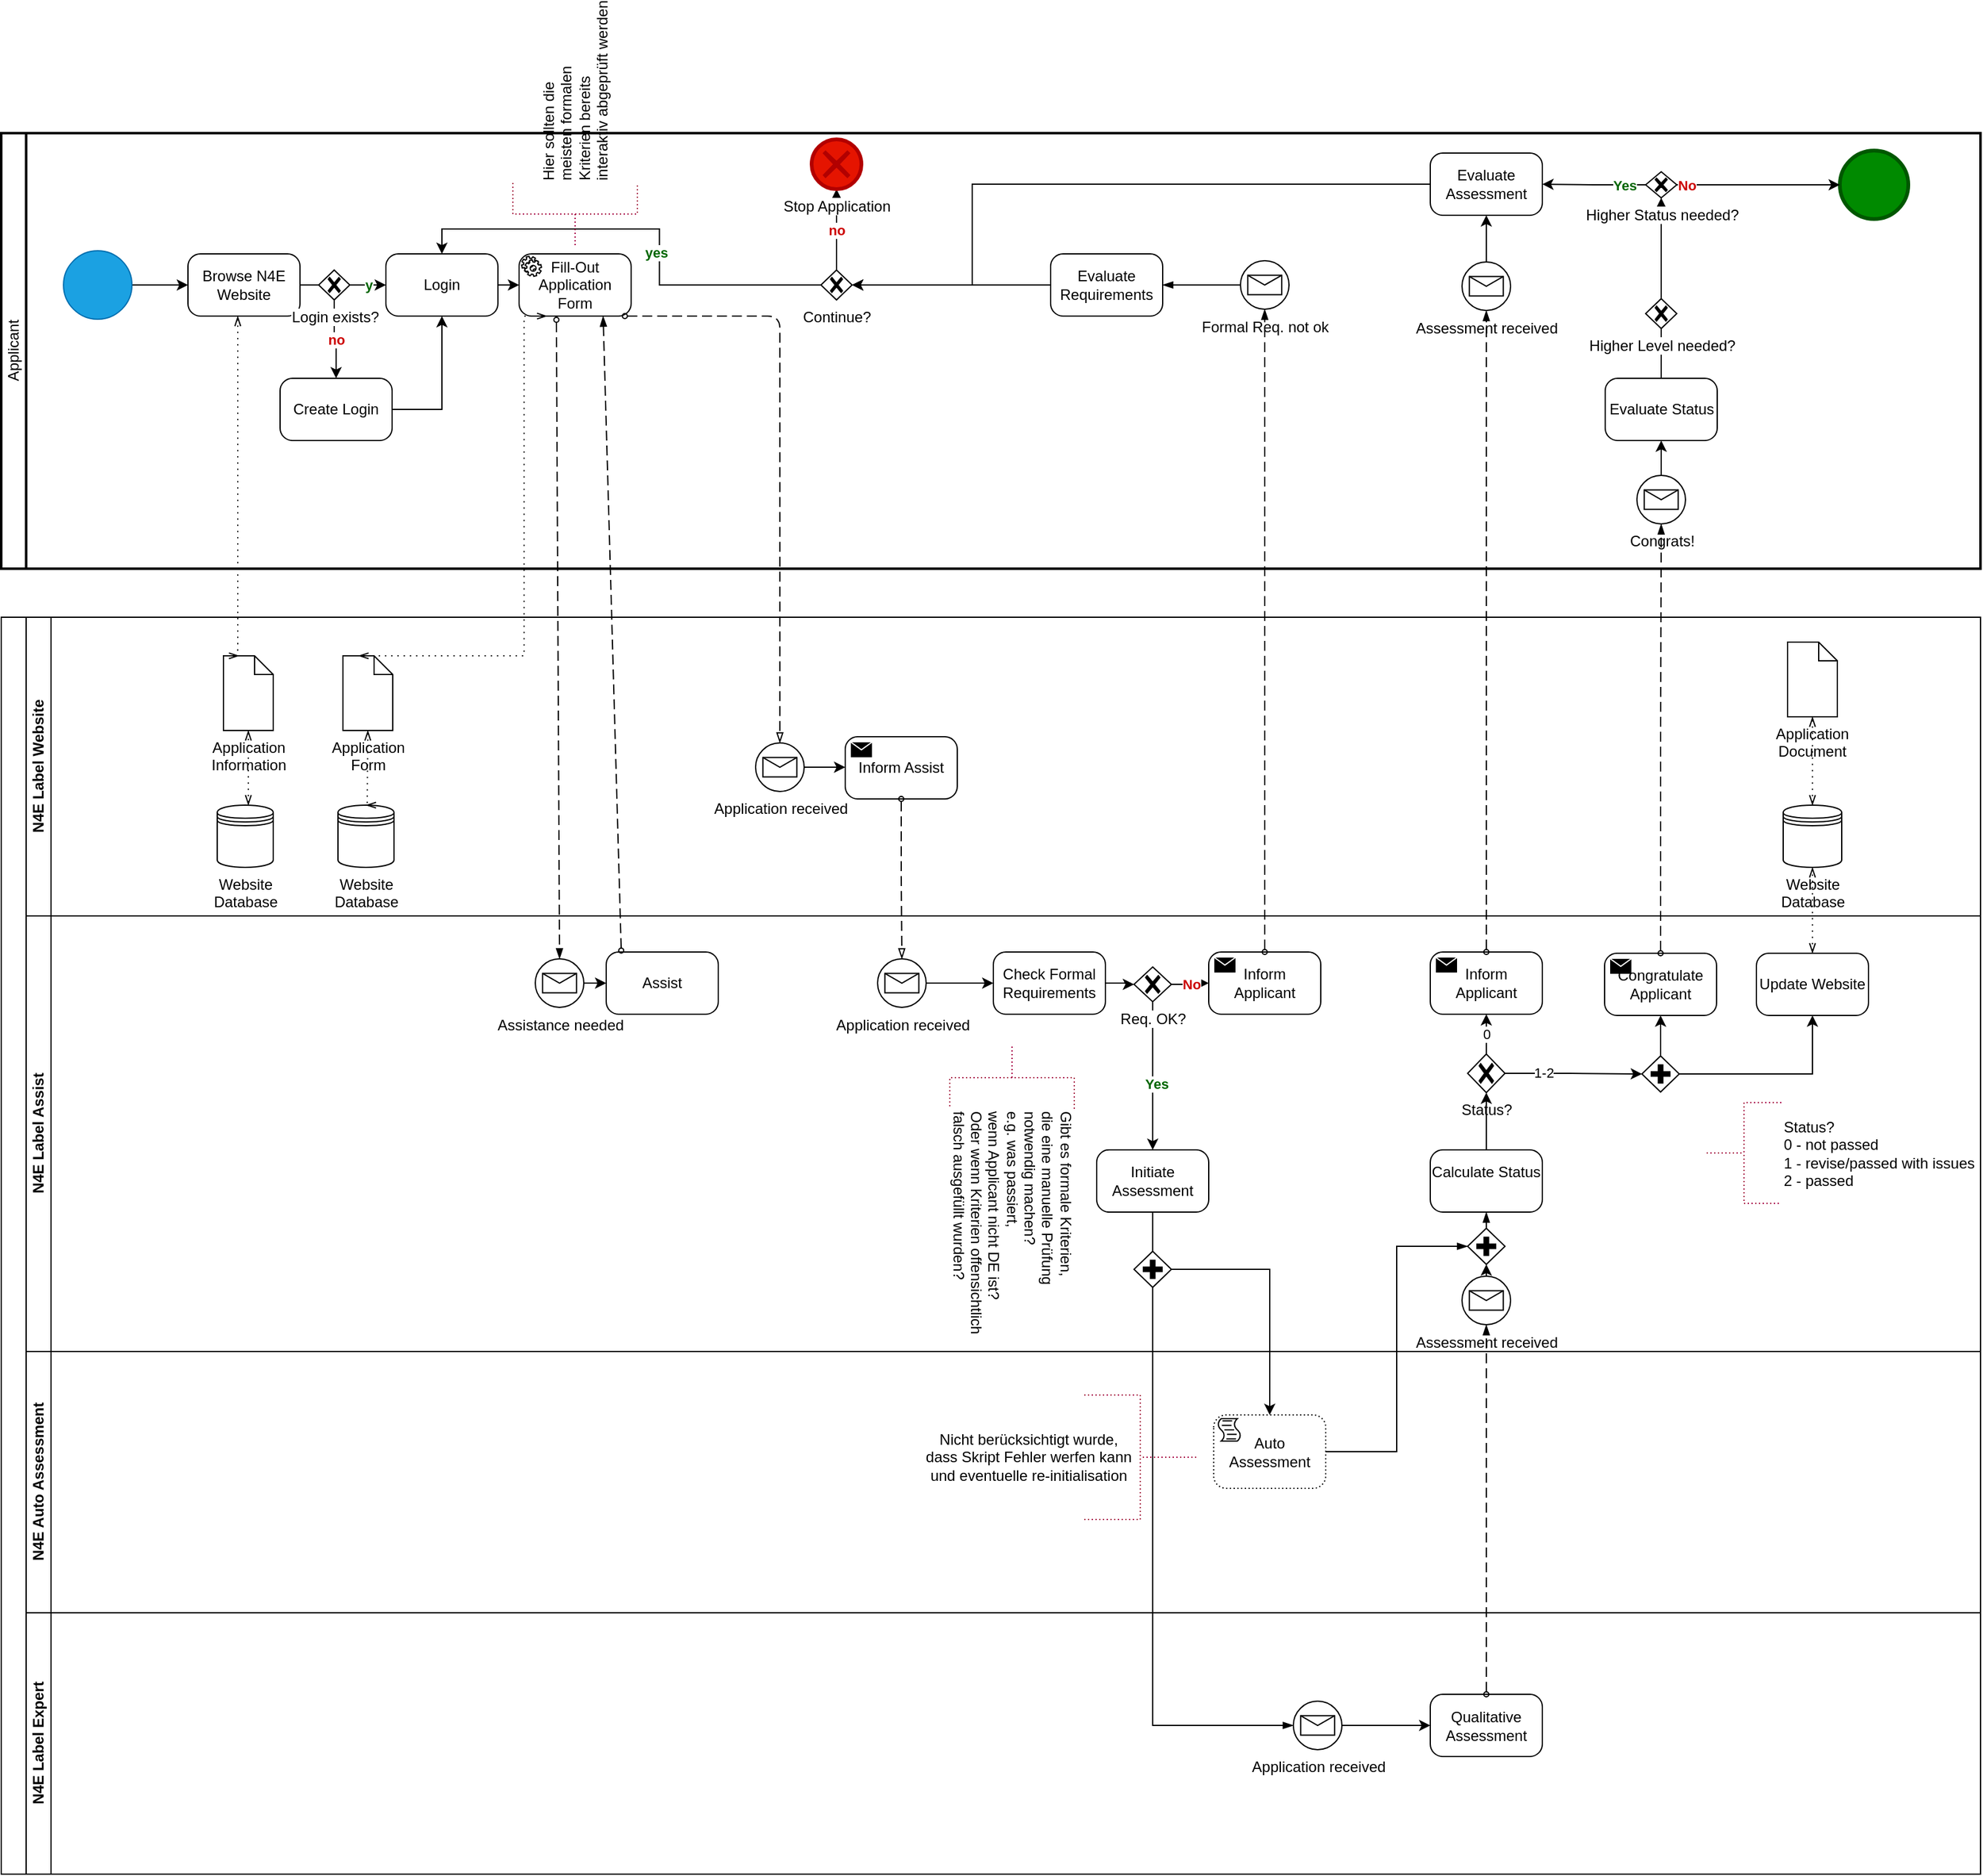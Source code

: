 <mxfile version="20.5.1" type="github">
  <diagram id="vR4M4Qg-3FGXWyI_U7lr" name="Seite-1">
    <mxGraphModel dx="1422" dy="1873" grid="1" gridSize="10" guides="1" tooltips="1" connect="1" arrows="1" fold="1" page="1" pageScale="1" pageWidth="1654" pageHeight="1169" math="0" shadow="0">
      <root>
        <mxCell id="0" />
        <mxCell id="1" parent="0" />
        <mxCell id="XjGaM9rbLymnAQcrOGoT-1" value="&lt;div&gt;Applicant&lt;/div&gt;" style="swimlane;html=1;startSize=20;fontStyle=0;collapsible=0;horizontal=0;swimlaneLine=1;swimlaneFillColor=#ffffff;strokeWidth=2;" parent="1" vertex="1">
          <mxGeometry x="40" y="-70" width="1590" height="350" as="geometry" />
        </mxCell>
        <mxCell id="XjGaM9rbLymnAQcrOGoT-16" style="edgeStyle=orthogonalEdgeStyle;rounded=0;orthogonalLoop=1;jettySize=auto;html=1;exitX=1;exitY=0.5;exitDx=0;exitDy=0;exitPerimeter=0;entryX=0;entryY=0.5;entryDx=0;entryDy=0;entryPerimeter=0;" parent="XjGaM9rbLymnAQcrOGoT-1" source="XjGaM9rbLymnAQcrOGoT-13" target="XjGaM9rbLymnAQcrOGoT-14" edge="1">
          <mxGeometry relative="1" as="geometry" />
        </mxCell>
        <mxCell id="XjGaM9rbLymnAQcrOGoT-13" value="&lt;div&gt;wants a N4E Label&lt;/div&gt;" style="points=[[0.145,0.145,0],[0.5,0,0],[0.855,0.145,0],[1,0.5,0],[0.855,0.855,0],[0.5,1,0],[0.145,0.855,0],[0,0.5,0]];shape=mxgraph.bpmn.event;html=1;verticalLabelPosition=bottom;labelBackgroundColor=#ffffff;verticalAlign=top;align=center;perimeter=ellipsePerimeter;outlineConnect=0;aspect=fixed;outline=standard;symbol=general;fillColor=#1ba1e2;fontColor=#ffffff;strokeColor=#006EAF;" parent="XjGaM9rbLymnAQcrOGoT-1" vertex="1">
          <mxGeometry x="50" y="94.5" width="55" height="55" as="geometry" />
        </mxCell>
        <mxCell id="XjGaM9rbLymnAQcrOGoT-14" value="Browse N4E Website" style="points=[[0.25,0,0],[0.5,0,0],[0.75,0,0],[1,0.25,0],[1,0.5,0],[1,0.75,0],[0.75,1,0],[0.5,1,0],[0.25,1,0],[0,0.75,0],[0,0.5,0],[0,0.25,0]];shape=mxgraph.bpmn.task;whiteSpace=wrap;rectStyle=rounded;size=10;taskMarker=abstract;fillColor=#FFFFFF;" parent="XjGaM9rbLymnAQcrOGoT-1" vertex="1">
          <mxGeometry x="150" y="97" width="90" height="50" as="geometry" />
        </mxCell>
        <mxCell id="XjGaM9rbLymnAQcrOGoT-30" value="Avisioned N4E Label received" style="points=[[0.145,0.145,0],[0.5,0,0],[0.855,0.145,0],[1,0.5,0],[0.855,0.855,0],[0.5,1,0],[0.145,0.855,0],[0,0.5,0]];shape=mxgraph.bpmn.event;html=1;verticalLabelPosition=bottom;labelBackgroundColor=#ffffff;verticalAlign=top;align=center;perimeter=ellipsePerimeter;outlineConnect=0;aspect=fixed;outline=end;symbol=terminate2;fillColor=#008a00;fontColor=#ffffff;strokeColor=#005700;" parent="XjGaM9rbLymnAQcrOGoT-1" vertex="1">
          <mxGeometry x="1477" y="14" width="55" height="55" as="geometry" />
        </mxCell>
        <mxCell id="XjGaM9rbLymnAQcrOGoT-42" value="Fill-Out Application Form" style="points=[[0.25,0,0],[0.5,0,0],[0.75,0,0],[1,0.25,0],[1,0.5,0],[1,0.75,0],[0.75,1,0],[0.5,1,0],[0.25,1,0],[0,0.75,0],[0,0.5,0],[0,0.25,0]];shape=mxgraph.bpmn.task;whiteSpace=wrap;rectStyle=rounded;size=10;taskMarker=service;fontFamily=Helvetica;fontSize=12;fontColor=default;align=center;strokeColor=default;fillColor=#FFFFFF;" parent="XjGaM9rbLymnAQcrOGoT-1" vertex="1">
          <mxGeometry x="416" y="97" width="90" height="50" as="geometry" />
        </mxCell>
        <mxCell id="XjGaM9rbLymnAQcrOGoT-100" style="edgeStyle=orthogonalEdgeStyle;rounded=0;orthogonalLoop=1;jettySize=auto;html=1;exitX=0;exitY=0.5;exitDx=0;exitDy=0;exitPerimeter=0;entryX=1;entryY=0.5;entryDx=0;entryDy=0;entryPerimeter=0;startArrow=none;" parent="XjGaM9rbLymnAQcrOGoT-1" source="XjGaM9rbLymnAQcrOGoT-175" target="XjGaM9rbLymnAQcrOGoT-99" edge="1">
          <mxGeometry relative="1" as="geometry" />
        </mxCell>
        <mxCell id="XjGaM9rbLymnAQcrOGoT-80" value="Formal Req. not ok" style="points=[[0.145,0.145,0],[0.5,0,0],[0.855,0.145,0],[1,0.5,0],[0.855,0.855,0],[0.5,1,0],[0.145,0.855,0],[0,0.5,0]];shape=mxgraph.bpmn.event;html=1;verticalLabelPosition=bottom;labelBackgroundColor=#ffffff;verticalAlign=top;align=center;perimeter=ellipsePerimeter;outlineConnect=0;aspect=fixed;outline=standard;symbol=message;fontFamily=Helvetica;fontSize=12;fontColor=default;strokeColor=default;fillColor=#FFFFFF;" parent="XjGaM9rbLymnAQcrOGoT-1" vertex="1">
          <mxGeometry x="995.5" y="102.5" width="39" height="39" as="geometry" />
        </mxCell>
        <mxCell id="XjGaM9rbLymnAQcrOGoT-102" style="edgeStyle=orthogonalEdgeStyle;rounded=0;orthogonalLoop=1;jettySize=auto;html=1;exitX=0;exitY=0.5;exitDx=0;exitDy=0;exitPerimeter=0;entryX=0.5;entryY=0;entryDx=0;entryDy=0;entryPerimeter=0;" parent="XjGaM9rbLymnAQcrOGoT-1" source="XjGaM9rbLymnAQcrOGoT-99" target="68xZuha1ARQ7K_TIyCoH-8" edge="1">
          <mxGeometry relative="1" as="geometry" />
        </mxCell>
        <mxCell id="68xZuha1ARQ7K_TIyCoH-1" value="yes" style="edgeLabel;html=1;align=center;verticalAlign=middle;resizable=0;points=[];fontColor=#006600;fontStyle=1" parent="XjGaM9rbLymnAQcrOGoT-102" vertex="1" connectable="0">
          <mxGeometry x="-0.154" y="3" relative="1" as="geometry">
            <mxPoint as="offset" />
          </mxGeometry>
        </mxCell>
        <mxCell id="XjGaM9rbLymnAQcrOGoT-109" value="no" style="edgeStyle=orthogonalEdgeStyle;rounded=0;orthogonalLoop=1;jettySize=auto;html=1;exitX=0.5;exitY=0;exitDx=0;exitDy=0;exitPerimeter=0;fontStyle=1;fontColor=#CC0000;" parent="XjGaM9rbLymnAQcrOGoT-1" source="XjGaM9rbLymnAQcrOGoT-99" target="XjGaM9rbLymnAQcrOGoT-108" edge="1">
          <mxGeometry relative="1" as="geometry">
            <mxPoint x="603" y="110" as="sourcePoint" />
          </mxGeometry>
        </mxCell>
        <mxCell id="XjGaM9rbLymnAQcrOGoT-99" value="Continue?" style="points=[[0.25,0.25,0],[0.5,0,0],[0.75,0.25,0],[1,0.5,0],[0.75,0.75,0],[0.5,1,0],[0.25,0.75,0],[0,0.5,0]];shape=mxgraph.bpmn.gateway2;html=1;verticalLabelPosition=bottom;labelBackgroundColor=#ffffff;verticalAlign=top;align=center;perimeter=rhombusPerimeter;outlineConnect=0;outline=none;symbol=none;gwType=exclusive;fontFamily=Helvetica;fontSize=12;fontColor=default;strokeColor=default;fillColor=#FFFFFF;" parent="XjGaM9rbLymnAQcrOGoT-1" vertex="1">
          <mxGeometry x="658.5" y="110" width="25" height="24" as="geometry" />
        </mxCell>
        <mxCell id="XjGaM9rbLymnAQcrOGoT-108" value="Stop Application" style="points=[[0.145,0.145,0],[0.5,0,0],[0.855,0.145,0],[1,0.5,0],[0.855,0.855,0],[0.5,1,0],[0.145,0.855,0],[0,0.5,0]];shape=mxgraph.bpmn.event;html=1;verticalLabelPosition=bottom;labelBackgroundColor=#ffffff;verticalAlign=top;align=center;perimeter=ellipsePerimeter;outlineConnect=0;aspect=fixed;outline=end;symbol=cancel;fillColor=#e51400;fontColor=#000000;strokeColor=#B20000;" parent="XjGaM9rbLymnAQcrOGoT-1" vertex="1">
          <mxGeometry x="651" y="5" width="40" height="40" as="geometry" />
        </mxCell>
        <mxCell id="XjGaM9rbLymnAQcrOGoT-149" style="edgeStyle=orthogonalEdgeStyle;rounded=0;orthogonalLoop=1;jettySize=auto;html=1;exitX=0.5;exitY=0;exitDx=0;exitDy=0;exitPerimeter=0;entryX=0.5;entryY=1;entryDx=0;entryDy=0;entryPerimeter=0;" parent="XjGaM9rbLymnAQcrOGoT-1" source="XjGaM9rbLymnAQcrOGoT-121" target="XjGaM9rbLymnAQcrOGoT-148" edge="1">
          <mxGeometry relative="1" as="geometry" />
        </mxCell>
        <mxCell id="XjGaM9rbLymnAQcrOGoT-121" value="Assessment received" style="points=[[0.145,0.145,0],[0.5,0,0],[0.855,0.145,0],[1,0.5,0],[0.855,0.855,0],[0.5,1,0],[0.145,0.855,0],[0,0.5,0]];shape=mxgraph.bpmn.event;html=1;verticalLabelPosition=bottom;labelBackgroundColor=#ffffff;verticalAlign=top;align=center;perimeter=ellipsePerimeter;outlineConnect=0;aspect=fixed;outline=standard;symbol=message;fontFamily=Helvetica;fontSize=12;fontColor=default;strokeColor=default;fillColor=#FFFFFF;" parent="XjGaM9rbLymnAQcrOGoT-1" vertex="1">
          <mxGeometry x="1173.5" y="103.5" width="39" height="39" as="geometry" />
        </mxCell>
        <mxCell id="XjGaM9rbLymnAQcrOGoT-166" style="edgeStyle=orthogonalEdgeStyle;rounded=0;orthogonalLoop=1;jettySize=auto;html=1;exitX=0.5;exitY=0;exitDx=0;exitDy=0;exitPerimeter=0;entryX=0.5;entryY=1;entryDx=0;entryDy=0;entryPerimeter=0;" parent="XjGaM9rbLymnAQcrOGoT-1" source="XjGaM9rbLymnAQcrOGoT-138" target="XjGaM9rbLymnAQcrOGoT-165" edge="1">
          <mxGeometry relative="1" as="geometry" />
        </mxCell>
        <mxCell id="XjGaM9rbLymnAQcrOGoT-138" value="Congrats!" style="points=[[0.145,0.145,0],[0.5,0,0],[0.855,0.145,0],[1,0.5,0],[0.855,0.855,0],[0.5,1,0],[0.145,0.855,0],[0,0.5,0]];shape=mxgraph.bpmn.event;html=1;verticalLabelPosition=bottom;labelBackgroundColor=#ffffff;verticalAlign=top;align=center;perimeter=ellipsePerimeter;outlineConnect=0;aspect=fixed;outline=standard;symbol=message;fontFamily=Helvetica;fontSize=12;fontColor=default;strokeColor=default;fillColor=#FFFFFF;" parent="XjGaM9rbLymnAQcrOGoT-1" vertex="1">
          <mxGeometry x="1314" y="275" width="39" height="39" as="geometry" />
        </mxCell>
        <mxCell id="XjGaM9rbLymnAQcrOGoT-151" style="edgeStyle=orthogonalEdgeStyle;rounded=0;orthogonalLoop=1;jettySize=auto;html=1;exitX=0;exitY=0.5;exitDx=0;exitDy=0;exitPerimeter=0;entryX=1;entryY=0.5;entryDx=0;entryDy=0;entryPerimeter=0;" parent="XjGaM9rbLymnAQcrOGoT-1" source="XjGaM9rbLymnAQcrOGoT-148" target="XjGaM9rbLymnAQcrOGoT-99" edge="1">
          <mxGeometry relative="1" as="geometry">
            <mxPoint x="986.5" y="41" as="targetPoint" />
            <Array as="points">
              <mxPoint x="780" y="41" />
              <mxPoint x="780" y="122" />
            </Array>
          </mxGeometry>
        </mxCell>
        <mxCell id="XjGaM9rbLymnAQcrOGoT-148" value="Evaluate Assessment" style="points=[[0.25,0,0],[0.5,0,0],[0.75,0,0],[1,0.25,0],[1,0.5,0],[1,0.75,0],[0.75,1,0],[0.5,1,0],[0.25,1,0],[0,0.75,0],[0,0.5,0],[0,0.25,0]];shape=mxgraph.bpmn.task;whiteSpace=wrap;rectStyle=rounded;size=10;taskMarker=abstract;fillColor=#FFFFFF;" parent="XjGaM9rbLymnAQcrOGoT-1" vertex="1">
          <mxGeometry x="1148" y="16" width="90" height="50" as="geometry" />
        </mxCell>
        <mxCell id="XjGaM9rbLymnAQcrOGoT-168" style="edgeStyle=orthogonalEdgeStyle;rounded=0;orthogonalLoop=1;jettySize=auto;html=1;exitX=0.5;exitY=0;exitDx=0;exitDy=0;exitPerimeter=0;entryX=0.5;entryY=1;entryDx=0;entryDy=0;entryPerimeter=0;" parent="XjGaM9rbLymnAQcrOGoT-1" source="XjGaM9rbLymnAQcrOGoT-165" target="XjGaM9rbLymnAQcrOGoT-167" edge="1">
          <mxGeometry relative="1" as="geometry" />
        </mxCell>
        <mxCell id="XjGaM9rbLymnAQcrOGoT-165" value="Evaluate Status" style="points=[[0.25,0,0],[0.5,0,0],[0.75,0,0],[1,0.25,0],[1,0.5,0],[1,0.75,0],[0.75,1,0],[0.5,1,0],[0.25,1,0],[0,0.75,0],[0,0.5,0],[0,0.25,0]];shape=mxgraph.bpmn.task;whiteSpace=wrap;rectStyle=rounded;size=10;taskMarker=abstract;fillColor=#FFFFFF;" parent="XjGaM9rbLymnAQcrOGoT-1" vertex="1">
          <mxGeometry x="1288.5" y="197" width="90" height="50" as="geometry" />
        </mxCell>
        <mxCell id="XjGaM9rbLymnAQcrOGoT-169" style="edgeStyle=orthogonalEdgeStyle;rounded=0;orthogonalLoop=1;jettySize=auto;html=1;exitX=0;exitY=0.5;exitDx=0;exitDy=0;exitPerimeter=0;entryX=1;entryY=0.5;entryDx=0;entryDy=0;entryPerimeter=0;fontColor=#006600;fontStyle=1" parent="XjGaM9rbLymnAQcrOGoT-1" source="XjGaM9rbLymnAQcrOGoT-167" target="XjGaM9rbLymnAQcrOGoT-148" edge="1">
          <mxGeometry relative="1" as="geometry" />
        </mxCell>
        <mxCell id="XjGaM9rbLymnAQcrOGoT-170" value="Yes" style="edgeLabel;html=1;align=center;verticalAlign=middle;resizable=0;points=[];fontColor=#006600;fontStyle=1" parent="XjGaM9rbLymnAQcrOGoT-169" vertex="1" connectable="0">
          <mxGeometry x="-0.591" relative="1" as="geometry">
            <mxPoint as="offset" />
          </mxGeometry>
        </mxCell>
        <mxCell id="XjGaM9rbLymnAQcrOGoT-172" style="edgeStyle=orthogonalEdgeStyle;rounded=0;orthogonalLoop=1;jettySize=auto;html=1;entryX=0;entryY=0.5;entryDx=0;entryDy=0;entryPerimeter=0;exitX=1;exitY=0.5;exitDx=0;exitDy=0;exitPerimeter=0;" parent="XjGaM9rbLymnAQcrOGoT-1" source="XjGaM9rbLymnAQcrOGoT-167" target="XjGaM9rbLymnAQcrOGoT-30" edge="1">
          <mxGeometry relative="1" as="geometry">
            <mxPoint x="1320" y="41" as="sourcePoint" />
          </mxGeometry>
        </mxCell>
        <mxCell id="XjGaM9rbLymnAQcrOGoT-173" value="&lt;div&gt;No&lt;/div&gt;" style="edgeLabel;html=1;align=center;verticalAlign=middle;resizable=0;points=[];fontColor=#CC0000;fontStyle=1" parent="XjGaM9rbLymnAQcrOGoT-172" vertex="1" connectable="0">
          <mxGeometry x="-0.875" relative="1" as="geometry">
            <mxPoint as="offset" />
          </mxGeometry>
        </mxCell>
        <mxCell id="-vXQVjMFFLWUgEgTSdne-2" value="" style="edgeStyle=orthogonalEdgeStyle;rounded=0;orthogonalLoop=1;jettySize=auto;html=1;fontColor=#000000;endArrow=none;endFill=0;" edge="1" parent="XjGaM9rbLymnAQcrOGoT-1" source="XjGaM9rbLymnAQcrOGoT-167" target="-vXQVjMFFLWUgEgTSdne-1">
          <mxGeometry relative="1" as="geometry" />
        </mxCell>
        <mxCell id="XjGaM9rbLymnAQcrOGoT-167" value="Higher Status needed?" style="points=[[0.25,0.25,0],[0.5,0,0],[0.75,0.25,0],[1,0.5,0],[0.75,0.75,0],[0.5,1,0],[0.25,0.75,0],[0,0.5,0]];shape=mxgraph.bpmn.gateway2;html=1;verticalLabelPosition=bottom;labelBackgroundColor=#ffffff;verticalAlign=top;align=center;perimeter=rhombusPerimeter;outlineConnect=0;outline=none;symbol=none;gwType=exclusive;fontFamily=Helvetica;fontSize=12;fontColor=default;strokeColor=default;fillColor=#FFFFFF;" parent="XjGaM9rbLymnAQcrOGoT-1" vertex="1">
          <mxGeometry x="1321" y="31" width="25" height="21" as="geometry" />
        </mxCell>
        <mxCell id="XjGaM9rbLymnAQcrOGoT-175" value="Evaluate Requirements" style="points=[[0.25,0,0],[0.5,0,0],[0.75,0,0],[1,0.25,0],[1,0.5,0],[1,0.75,0],[0.75,1,0],[0.5,1,0],[0.25,1,0],[0,0.75,0],[0,0.5,0],[0,0.25,0]];shape=mxgraph.bpmn.task;whiteSpace=wrap;rectStyle=rounded;size=10;taskMarker=abstract;fillColor=#FFFFFF;" parent="XjGaM9rbLymnAQcrOGoT-1" vertex="1">
          <mxGeometry x="843" y="97" width="90" height="50" as="geometry" />
        </mxCell>
        <mxCell id="XjGaM9rbLymnAQcrOGoT-176" value="" style="edgeStyle=orthogonalEdgeStyle;fontSize=11;html=1;endArrow=blockThin;endFill=1;fontFamily=Helvetica;fontColor=default;align=center;strokeColor=default;" parent="XjGaM9rbLymnAQcrOGoT-1" source="XjGaM9rbLymnAQcrOGoT-80" target="XjGaM9rbLymnAQcrOGoT-175" edge="1">
          <mxGeometry relative="1" as="geometry">
            <mxPoint x="1035.5" y="52" as="sourcePoint" />
            <mxPoint x="655.5" y="53" as="targetPoint" />
          </mxGeometry>
        </mxCell>
        <mxCell id="68xZuha1ARQ7K_TIyCoH-2" value="&lt;div&gt;Hier sollten die &lt;br&gt;&lt;/div&gt;&lt;div&gt;meisten formalen &lt;br&gt;&lt;/div&gt;&lt;div&gt;Kriterien bereits &lt;br&gt;&lt;/div&gt;&lt;div&gt;interaktiv abgeprüft werden&lt;br&gt;&lt;/div&gt;" style="html=1;shape=mxgraph.flowchart.annotation_2;align=left;labelPosition=right;rotation=-90;direction=east;fillColor=#d80073;fontColor=#000000;strokeColor=#A50040;dashed=1;dashPattern=1 2;" parent="XjGaM9rbLymnAQcrOGoT-1" vertex="1">
          <mxGeometry x="436" y="15" width="50" height="100" as="geometry" />
        </mxCell>
        <mxCell id="68xZuha1ARQ7K_TIyCoH-10" style="edgeStyle=orthogonalEdgeStyle;rounded=0;orthogonalLoop=1;jettySize=auto;html=1;exitX=1;exitY=0.5;exitDx=0;exitDy=0;exitPerimeter=0;entryX=0;entryY=0.5;entryDx=0;entryDy=0;entryPerimeter=0;" parent="XjGaM9rbLymnAQcrOGoT-1" source="68xZuha1ARQ7K_TIyCoH-8" target="XjGaM9rbLymnAQcrOGoT-42" edge="1">
          <mxGeometry relative="1" as="geometry" />
        </mxCell>
        <mxCell id="68xZuha1ARQ7K_TIyCoH-8" value="Login" style="points=[[0.25,0,0],[0.5,0,0],[0.75,0,0],[1,0.25,0],[1,0.5,0],[1,0.75,0],[0.75,1,0],[0.5,1,0],[0.25,1,0],[0,0.75,0],[0,0.5,0],[0,0.25,0]];shape=mxgraph.bpmn.task;whiteSpace=wrap;rectStyle=rounded;size=10;taskMarker=abstract;fillColor=#FFFFFF;" parent="XjGaM9rbLymnAQcrOGoT-1" vertex="1">
          <mxGeometry x="309" y="97" width="90" height="50" as="geometry" />
        </mxCell>
        <mxCell id="68xZuha1ARQ7K_TIyCoH-14" value="y" style="edgeStyle=orthogonalEdgeStyle;rounded=0;orthogonalLoop=1;jettySize=auto;html=1;exitX=1;exitY=0.5;exitDx=0;exitDy=0;exitPerimeter=0;entryX=0;entryY=0.5;entryDx=0;entryDy=0;entryPerimeter=0;fontColor=#006600;fontStyle=1" parent="XjGaM9rbLymnAQcrOGoT-1" source="68xZuha1ARQ7K_TIyCoH-12" target="68xZuha1ARQ7K_TIyCoH-8" edge="1">
          <mxGeometry relative="1" as="geometry" />
        </mxCell>
        <mxCell id="68xZuha1ARQ7K_TIyCoH-16" value="&lt;div&gt;no&lt;/div&gt;" style="edgeStyle=orthogonalEdgeStyle;rounded=0;orthogonalLoop=1;jettySize=auto;html=1;exitX=0.5;exitY=1;exitDx=0;exitDy=0;exitPerimeter=0;entryX=0.5;entryY=0;entryDx=0;entryDy=0;entryPerimeter=0;fontColor=#CC0000;fontStyle=1" parent="XjGaM9rbLymnAQcrOGoT-1" source="68xZuha1ARQ7K_TIyCoH-12" target="68xZuha1ARQ7K_TIyCoH-15" edge="1">
          <mxGeometry relative="1" as="geometry" />
        </mxCell>
        <mxCell id="68xZuha1ARQ7K_TIyCoH-12" value="Login exists?" style="points=[[0.25,0.25,0],[0.5,0,0],[0.75,0.25,0],[1,0.5,0],[0.75,0.75,0],[0.5,1,0],[0.25,0.75,0],[0,0.5,0]];shape=mxgraph.bpmn.gateway2;html=1;verticalLabelPosition=bottom;labelBackgroundColor=#ffffff;verticalAlign=top;align=center;perimeter=rhombusPerimeter;outlineConnect=0;outline=none;symbol=none;gwType=exclusive;fontFamily=Helvetica;fontSize=12;fontColor=default;strokeColor=default;fillColor=#FFFFFF;" parent="XjGaM9rbLymnAQcrOGoT-1" vertex="1">
          <mxGeometry x="255" y="110" width="25" height="24" as="geometry" />
        </mxCell>
        <mxCell id="68xZuha1ARQ7K_TIyCoH-13" value="" style="edgeStyle=orthogonalEdgeStyle;rounded=0;orthogonalLoop=1;jettySize=auto;html=1;entryX=0;entryY=0.5;entryDx=0;entryDy=0;entryPerimeter=0;startArrow=none;exitX=1;exitY=0.5;exitDx=0;exitDy=0;exitPerimeter=0;endArrow=none;" parent="XjGaM9rbLymnAQcrOGoT-1" source="XjGaM9rbLymnAQcrOGoT-14" target="68xZuha1ARQ7K_TIyCoH-12" edge="1">
          <mxGeometry relative="1" as="geometry">
            <mxPoint x="280" y="52" as="sourcePoint" />
            <mxPoint x="320" y="52" as="targetPoint" />
          </mxGeometry>
        </mxCell>
        <mxCell id="68xZuha1ARQ7K_TIyCoH-17" style="edgeStyle=orthogonalEdgeStyle;rounded=0;orthogonalLoop=1;jettySize=auto;html=1;exitX=1;exitY=0.5;exitDx=0;exitDy=0;exitPerimeter=0;entryX=0.5;entryY=1;entryDx=0;entryDy=0;entryPerimeter=0;" parent="XjGaM9rbLymnAQcrOGoT-1" source="68xZuha1ARQ7K_TIyCoH-15" target="68xZuha1ARQ7K_TIyCoH-8" edge="1">
          <mxGeometry relative="1" as="geometry" />
        </mxCell>
        <mxCell id="68xZuha1ARQ7K_TIyCoH-15" value="Create Login" style="points=[[0.25,0,0],[0.5,0,0],[0.75,0,0],[1,0.25,0],[1,0.5,0],[1,0.75,0],[0.75,1,0],[0.5,1,0],[0.25,1,0],[0,0.75,0],[0,0.5,0],[0,0.25,0]];shape=mxgraph.bpmn.task;whiteSpace=wrap;rectStyle=rounded;size=10;taskMarker=abstract;fillColor=#FFFFFF;" parent="XjGaM9rbLymnAQcrOGoT-1" vertex="1">
          <mxGeometry x="224" y="197" width="90" height="50" as="geometry" />
        </mxCell>
        <mxCell id="-vXQVjMFFLWUgEgTSdne-1" value="Higher Level needed?" style="points=[[0.25,0.25,0],[0.5,0,0],[0.75,0.25,0],[1,0.5,0],[0.75,0.75,0],[0.5,1,0],[0.25,0.75,0],[0,0.5,0]];shape=mxgraph.bpmn.gateway2;html=1;verticalLabelPosition=bottom;labelBackgroundColor=#ffffff;verticalAlign=top;align=center;perimeter=rhombusPerimeter;outlineConnect=0;outline=none;symbol=none;gwType=exclusive;fontFamily=Helvetica;fontSize=12;fontColor=default;strokeColor=default;fillColor=#FFFFFF;" vertex="1" parent="XjGaM9rbLymnAQcrOGoT-1">
          <mxGeometry x="1321" y="133" width="25" height="24" as="geometry" />
        </mxCell>
        <mxCell id="XjGaM9rbLymnAQcrOGoT-4" value="" style="swimlane;html=1;childLayout=stackLayout;resizeParent=1;resizeParentMax=0;horizontal=0;startSize=20;horizontalStack=0;fillColor=none;" parent="1" vertex="1">
          <mxGeometry x="40" y="319" width="1590" height="1010" as="geometry" />
        </mxCell>
        <mxCell id="XjGaM9rbLymnAQcrOGoT-5" value="&lt;div&gt;N4E Label Website&lt;/div&gt;" style="swimlane;html=1;startSize=20;horizontal=0;fillColor=#FFFFFF;swimlaneFillColor=#FFFFFF;" parent="XjGaM9rbLymnAQcrOGoT-4" vertex="1">
          <mxGeometry x="20" width="1570" height="240" as="geometry" />
        </mxCell>
        <mxCell id="XjGaM9rbLymnAQcrOGoT-15" value="Website Database" style="shape=datastore;whiteSpace=wrap;html=1;labelPosition=center;verticalLabelPosition=bottom;align=center;verticalAlign=top;fillColor=#FFFFFF;" parent="XjGaM9rbLymnAQcrOGoT-5" vertex="1">
          <mxGeometry x="153.5" y="151" width="45" height="50" as="geometry" />
        </mxCell>
        <mxCell id="XjGaM9rbLymnAQcrOGoT-18" value="Application Information" style="shape=mxgraph.bpmn.data;labelPosition=center;verticalLabelPosition=bottom;align=center;verticalAlign=top;whiteSpace=wrap;size=15;html=1;fillColor=#FFFFFF;" parent="XjGaM9rbLymnAQcrOGoT-5" vertex="1">
          <mxGeometry x="158.5" y="31" width="40" height="60" as="geometry" />
        </mxCell>
        <mxCell id="XjGaM9rbLymnAQcrOGoT-22" value="" style="edgeStyle=elbowEdgeStyle;fontSize=12;html=1;endFill=0;startFill=0;endSize=6;startSize=6;dashed=1;dashPattern=1 4;endArrow=openThin;startArrow=openThin;fontFamily=Helvetica;fontColor=default;align=center;strokeColor=default;" parent="XjGaM9rbLymnAQcrOGoT-5" source="XjGaM9rbLymnAQcrOGoT-15" target="XjGaM9rbLymnAQcrOGoT-18" edge="1">
          <mxGeometry width="160" relative="1" as="geometry">
            <mxPoint x="220" y="110" as="sourcePoint" />
            <mxPoint x="530" y="40" as="targetPoint" />
          </mxGeometry>
        </mxCell>
        <mxCell id="XjGaM9rbLymnAQcrOGoT-44" value="Website Database" style="shape=datastore;whiteSpace=wrap;html=1;labelPosition=center;verticalLabelPosition=bottom;align=center;verticalAlign=top;fillColor=#FFFFFF;" parent="XjGaM9rbLymnAQcrOGoT-5" vertex="1">
          <mxGeometry x="250.5" y="151" width="45" height="50" as="geometry" />
        </mxCell>
        <mxCell id="XjGaM9rbLymnAQcrOGoT-45" value="Application Form" style="shape=mxgraph.bpmn.data;labelPosition=center;verticalLabelPosition=bottom;align=center;verticalAlign=top;whiteSpace=wrap;size=15;html=1;fillColor=#FFFFFF;" parent="XjGaM9rbLymnAQcrOGoT-5" vertex="1">
          <mxGeometry x="254.5" y="31" width="40" height="60" as="geometry" />
        </mxCell>
        <mxCell id="XjGaM9rbLymnAQcrOGoT-51" value="" style="edgeStyle=elbowEdgeStyle;fontSize=12;html=1;endFill=0;startFill=0;endSize=6;startSize=6;dashed=1;dashPattern=1 4;endArrow=openThin;startArrow=openThin;rounded=0;exitX=0.5;exitY=1;exitDx=0;exitDy=0;exitPerimeter=0;entryX=0.5;entryY=0;entryDx=0;entryDy=0;" parent="XjGaM9rbLymnAQcrOGoT-5" source="XjGaM9rbLymnAQcrOGoT-45" target="XjGaM9rbLymnAQcrOGoT-44" edge="1">
          <mxGeometry width="160" relative="1" as="geometry">
            <mxPoint x="450" y="-29" as="sourcePoint" />
            <mxPoint x="610" y="-29" as="targetPoint" />
          </mxGeometry>
        </mxCell>
        <mxCell id="XjGaM9rbLymnAQcrOGoT-55" style="edgeStyle=orthogonalEdgeStyle;rounded=0;orthogonalLoop=1;jettySize=auto;html=1;exitX=1;exitY=0.5;exitDx=0;exitDy=0;exitPerimeter=0;entryX=0;entryY=0.5;entryDx=0;entryDy=0;entryPerimeter=0;" parent="XjGaM9rbLymnAQcrOGoT-5" source="XjGaM9rbLymnAQcrOGoT-52" target="XjGaM9rbLymnAQcrOGoT-54" edge="1">
          <mxGeometry relative="1" as="geometry" />
        </mxCell>
        <mxCell id="XjGaM9rbLymnAQcrOGoT-52" value="Application received" style="points=[[0.145,0.145,0],[0.5,0,0],[0.855,0.145,0],[1,0.5,0],[0.855,0.855,0],[0.5,1,0],[0.145,0.855,0],[0,0.5,0]];shape=mxgraph.bpmn.event;html=1;verticalLabelPosition=bottom;labelBackgroundColor=#ffffff;verticalAlign=top;align=center;perimeter=ellipsePerimeter;outlineConnect=0;aspect=fixed;outline=standard;symbol=message;fontFamily=Helvetica;fontSize=12;fontColor=default;strokeColor=default;fillColor=#FFFFFF;" parent="XjGaM9rbLymnAQcrOGoT-5" vertex="1">
          <mxGeometry x="586" y="101" width="39" height="39" as="geometry" />
        </mxCell>
        <mxCell id="XjGaM9rbLymnAQcrOGoT-54" value="Inform Assist" style="points=[[0.25,0,0],[0.5,0,0],[0.75,0,0],[1,0.25,0],[1,0.5,0],[1,0.75,0],[0.75,1,0],[0.5,1,0],[0.25,1,0],[0,0.75,0],[0,0.5,0],[0,0.25,0]];shape=mxgraph.bpmn.task;whiteSpace=wrap;rectStyle=rounded;size=10;taskMarker=send;fontFamily=Helvetica;fontSize=12;fontColor=default;align=center;strokeColor=default;fillColor=#FFFFFF;" parent="XjGaM9rbLymnAQcrOGoT-5" vertex="1">
          <mxGeometry x="658" y="96" width="90" height="50" as="geometry" />
        </mxCell>
        <mxCell id="XjGaM9rbLymnAQcrOGoT-147" style="edgeStyle=orthogonalEdgeStyle;fontSize=11;html=1;endFill=0;startFill=0;endSize=6;startSize=6;dashed=1;dashPattern=1 4;endArrow=openThin;startArrow=openThin;fontFamily=Helvetica;fontColor=default;align=center;strokeColor=default;" parent="XjGaM9rbLymnAQcrOGoT-5" source="XjGaM9rbLymnAQcrOGoT-141" target="XjGaM9rbLymnAQcrOGoT-146" edge="1">
          <mxGeometry relative="1" as="geometry" />
        </mxCell>
        <mxCell id="XjGaM9rbLymnAQcrOGoT-141" value="Website Database" style="shape=datastore;whiteSpace=wrap;html=1;labelPosition=center;verticalLabelPosition=bottom;align=center;verticalAlign=top;fillColor=#FFFFFF;" parent="XjGaM9rbLymnAQcrOGoT-5" vertex="1">
          <mxGeometry x="1411.5" y="151" width="47" height="50" as="geometry" />
        </mxCell>
        <mxCell id="XjGaM9rbLymnAQcrOGoT-146" value="Application Document" style="shape=mxgraph.bpmn.data;labelPosition=center;verticalLabelPosition=bottom;align=center;verticalAlign=top;whiteSpace=wrap;size=15;html=1;fillColor=#FFFFFF;" parent="XjGaM9rbLymnAQcrOGoT-5" vertex="1">
          <mxGeometry x="1415" y="20" width="40" height="60" as="geometry" />
        </mxCell>
        <mxCell id="XjGaM9rbLymnAQcrOGoT-6" value="&lt;div&gt;N4E Label Assist&lt;/div&gt;" style="swimlane;html=1;startSize=20;horizontal=0;swimlaneFillColor=#FFFFFF;" parent="XjGaM9rbLymnAQcrOGoT-4" vertex="1">
          <mxGeometry x="20" y="240" width="1570" height="350" as="geometry">
            <mxRectangle x="20" y="160" width="1020" height="30" as="alternateBounds" />
          </mxGeometry>
        </mxCell>
        <mxCell id="XjGaM9rbLymnAQcrOGoT-77" style="edgeStyle=orthogonalEdgeStyle;rounded=0;orthogonalLoop=1;jettySize=auto;html=1;exitX=1;exitY=0.5;exitDx=0;exitDy=0;exitPerimeter=0;entryX=0;entryY=0.5;entryDx=0;entryDy=0;entryPerimeter=0;" parent="XjGaM9rbLymnAQcrOGoT-6" source="XjGaM9rbLymnAQcrOGoT-56" target="XjGaM9rbLymnAQcrOGoT-76" edge="1">
          <mxGeometry relative="1" as="geometry" />
        </mxCell>
        <mxCell id="XjGaM9rbLymnAQcrOGoT-56" value="Application received" style="points=[[0.145,0.145,0],[0.5,0,0],[0.855,0.145,0],[1,0.5,0],[0.855,0.855,0],[0.5,1,0],[0.145,0.855,0],[0,0.5,0]];shape=mxgraph.bpmn.event;html=1;verticalLabelPosition=bottom;labelBackgroundColor=#ffffff;verticalAlign=top;align=center;perimeter=ellipsePerimeter;outlineConnect=0;aspect=fixed;outline=standard;symbol=message;fontFamily=Helvetica;fontSize=12;fontColor=default;strokeColor=default;fillColor=#FFFFFF;" parent="XjGaM9rbLymnAQcrOGoT-6" vertex="1">
          <mxGeometry x="684" y="34.5" width="39" height="39" as="geometry" />
        </mxCell>
        <mxCell id="XjGaM9rbLymnAQcrOGoT-72" value="Assistance needed" style="points=[[0.145,0.145,0],[0.5,0,0],[0.855,0.145,0],[1,0.5,0],[0.855,0.855,0],[0.5,1,0],[0.145,0.855,0],[0,0.5,0]];shape=mxgraph.bpmn.event;html=1;verticalLabelPosition=bottom;labelBackgroundColor=#ffffff;verticalAlign=top;align=center;perimeter=ellipsePerimeter;outlineConnect=0;aspect=fixed;outline=standard;symbol=message;fontFamily=Helvetica;fontSize=12;fontColor=default;strokeColor=default;fillColor=#FFFFFF;" parent="XjGaM9rbLymnAQcrOGoT-6" vertex="1">
          <mxGeometry x="409" y="34.5" width="39" height="39" as="geometry" />
        </mxCell>
        <mxCell id="XjGaM9rbLymnAQcrOGoT-73" value="Assist" style="points=[[0.25,0,0],[0.5,0,0],[0.75,0,0],[1,0.25,0],[1,0.5,0],[1,0.75,0],[0.75,1,0],[0.5,1,0],[0.25,1,0],[0,0.75,0],[0,0.5,0],[0,0.25,0]];shape=mxgraph.bpmn.task;whiteSpace=wrap;rectStyle=rounded;size=10;taskMarker=abstract;fillColor=#FFFFFF;" parent="XjGaM9rbLymnAQcrOGoT-6" vertex="1">
          <mxGeometry x="466" y="29" width="90" height="50" as="geometry" />
        </mxCell>
        <mxCell id="XjGaM9rbLymnAQcrOGoT-71" style="edgeStyle=orthogonalEdgeStyle;rounded=0;orthogonalLoop=1;jettySize=auto;html=1;exitX=1;exitY=0.5;exitDx=0;exitDy=0;exitPerimeter=0;entryX=0;entryY=0.5;entryDx=0;entryDy=0;entryPerimeter=0;" parent="XjGaM9rbLymnAQcrOGoT-6" source="XjGaM9rbLymnAQcrOGoT-72" target="XjGaM9rbLymnAQcrOGoT-73" edge="1">
          <mxGeometry relative="1" as="geometry" />
        </mxCell>
        <mxCell id="XjGaM9rbLymnAQcrOGoT-79" style="edgeStyle=orthogonalEdgeStyle;rounded=0;orthogonalLoop=1;jettySize=auto;html=1;exitX=1;exitY=0.5;exitDx=0;exitDy=0;exitPerimeter=0;" parent="XjGaM9rbLymnAQcrOGoT-6" source="XjGaM9rbLymnAQcrOGoT-76" target="XjGaM9rbLymnAQcrOGoT-78" edge="1">
          <mxGeometry relative="1" as="geometry" />
        </mxCell>
        <mxCell id="XjGaM9rbLymnAQcrOGoT-76" value="Check Formal Requirements" style="points=[[0.25,0,0],[0.5,0,0],[0.75,0,0],[1,0.25,0],[1,0.5,0],[1,0.75,0],[0.75,1,0],[0.5,1,0],[0.25,1,0],[0,0.75,0],[0,0.5,0],[0,0.25,0]];shape=mxgraph.bpmn.task;whiteSpace=wrap;rectStyle=rounded;size=10;taskMarker=abstract;fillColor=#FFFFFF;" parent="XjGaM9rbLymnAQcrOGoT-6" vertex="1">
          <mxGeometry x="777" y="29" width="90" height="50" as="geometry" />
        </mxCell>
        <mxCell id="XjGaM9rbLymnAQcrOGoT-87" style="edgeStyle=orthogonalEdgeStyle;rounded=0;orthogonalLoop=1;jettySize=auto;html=1;exitX=0.5;exitY=1;exitDx=0;exitDy=0;exitPerimeter=0;entryX=0.5;entryY=0;entryDx=0;entryDy=0;entryPerimeter=0;fontColor=#00CC00;fontStyle=1" parent="XjGaM9rbLymnAQcrOGoT-6" source="XjGaM9rbLymnAQcrOGoT-78" target="XjGaM9rbLymnAQcrOGoT-86" edge="1">
          <mxGeometry relative="1" as="geometry" />
        </mxCell>
        <mxCell id="XjGaM9rbLymnAQcrOGoT-88" value="Yes" style="edgeLabel;html=1;align=center;verticalAlign=middle;resizable=0;points=[];fontColor=#006600;fontStyle=1" parent="XjGaM9rbLymnAQcrOGoT-87" vertex="1" connectable="0">
          <mxGeometry x="0.097" y="3" relative="1" as="geometry">
            <mxPoint as="offset" />
          </mxGeometry>
        </mxCell>
        <mxCell id="XjGaM9rbLymnAQcrOGoT-78" value="Req. OK?" style="points=[[0.25,0.25,0],[0.5,0,0],[0.75,0.25,0],[1,0.5,0],[0.75,0.75,0],[0.5,1,0],[0.25,0.75,0],[0,0.5,0]];shape=mxgraph.bpmn.gateway2;html=1;verticalLabelPosition=bottom;labelBackgroundColor=#ffffff;verticalAlign=top;align=center;perimeter=rhombusPerimeter;outlineConnect=0;outline=none;symbol=none;gwType=exclusive;fontFamily=Helvetica;fontSize=12;fontColor=default;strokeColor=default;fillColor=#FFFFFF;" parent="XjGaM9rbLymnAQcrOGoT-6" vertex="1">
          <mxGeometry x="890" y="41" width="30" height="28" as="geometry" />
        </mxCell>
        <mxCell id="XjGaM9rbLymnAQcrOGoT-84" value="Inform &#xa;Applicant" style="points=[[0.25,0,0],[0.5,0,0],[0.75,0,0],[1,0.25,0],[1,0.5,0],[1,0.75,0],[0.75,1,0],[0.5,1,0],[0.25,1,0],[0,0.75,0],[0,0.5,0],[0,0.25,0]];shape=mxgraph.bpmn.task;whiteSpace=wrap;rectStyle=rounded;size=10;taskMarker=send;fontFamily=Helvetica;fontSize=12;fontColor=default;align=center;strokeColor=default;fillColor=#FFFFFF;" parent="XjGaM9rbLymnAQcrOGoT-6" vertex="1">
          <mxGeometry x="950" y="29" width="90" height="50" as="geometry" />
        </mxCell>
        <mxCell id="XjGaM9rbLymnAQcrOGoT-83" value="No" style="edgeStyle=orthogonalEdgeStyle;rounded=0;orthogonalLoop=1;jettySize=auto;html=1;entryX=0;entryY=0.5;entryDx=0;entryDy=0;entryPerimeter=0;fontStyle=1;fontColor=#CC0000;" parent="XjGaM9rbLymnAQcrOGoT-6" source="XjGaM9rbLymnAQcrOGoT-78" target="XjGaM9rbLymnAQcrOGoT-84" edge="1">
          <mxGeometry relative="1" as="geometry">
            <mxPoint x="947.5" y="54" as="targetPoint" />
          </mxGeometry>
        </mxCell>
        <mxCell id="-vXQVjMFFLWUgEgTSdne-17" style="edgeStyle=orthogonalEdgeStyle;rounded=0;orthogonalLoop=1;jettySize=auto;html=1;exitX=0.5;exitY=1;exitDx=0;exitDy=0;exitPerimeter=0;entryX=0.5;entryY=0;entryDx=0;entryDy=0;entryPerimeter=0;fontColor=#006600;endArrow=none;endFill=0;" edge="1" parent="XjGaM9rbLymnAQcrOGoT-6" source="XjGaM9rbLymnAQcrOGoT-86" target="-vXQVjMFFLWUgEgTSdne-14">
          <mxGeometry relative="1" as="geometry" />
        </mxCell>
        <mxCell id="XjGaM9rbLymnAQcrOGoT-86" value="Initiate Assessment" style="points=[[0.25,0,0],[0.5,0,0],[0.75,0,0],[1,0.25,0],[1,0.5,0],[1,0.75,0],[0.75,1,0],[0.5,1,0],[0.25,1,0],[0,0.75,0],[0,0.5,0],[0,0.25,0]];shape=mxgraph.bpmn.task;whiteSpace=wrap;rectStyle=rounded;size=10;taskMarker=abstract;fillColor=#FFFFFF;" parent="XjGaM9rbLymnAQcrOGoT-6" vertex="1">
          <mxGeometry x="860" y="188" width="90" height="50" as="geometry" />
        </mxCell>
        <mxCell id="XjGaM9rbLymnAQcrOGoT-128" style="edgeStyle=orthogonalEdgeStyle;rounded=0;orthogonalLoop=1;jettySize=auto;html=1;exitX=0.5;exitY=0;exitDx=0;exitDy=0;exitPerimeter=0;entryX=0.5;entryY=1;entryDx=0;entryDy=0;entryPerimeter=0;" parent="XjGaM9rbLymnAQcrOGoT-6" source="XjGaM9rbLymnAQcrOGoT-112" target="-vXQVjMFFLWUgEgTSdne-21" edge="1">
          <mxGeometry relative="1" as="geometry" />
        </mxCell>
        <mxCell id="XjGaM9rbLymnAQcrOGoT-112" value="Assessment received" style="points=[[0.145,0.145,0],[0.5,0,0],[0.855,0.145,0],[1,0.5,0],[0.855,0.855,0],[0.5,1,0],[0.145,0.855,0],[0,0.5,0]];shape=mxgraph.bpmn.event;html=1;verticalLabelPosition=bottom;labelBackgroundColor=#ffffff;verticalAlign=top;align=center;perimeter=ellipsePerimeter;outlineConnect=0;aspect=fixed;outline=standard;symbol=message;fontFamily=Helvetica;fontSize=12;fontColor=default;strokeColor=default;fillColor=#FFFFFF;" parent="XjGaM9rbLymnAQcrOGoT-6" vertex="1">
          <mxGeometry x="1153.5" y="289.5" width="39" height="39" as="geometry" />
        </mxCell>
        <mxCell id="XjGaM9rbLymnAQcrOGoT-134" style="edgeStyle=orthogonalEdgeStyle;rounded=0;orthogonalLoop=1;jettySize=auto;html=1;exitX=1;exitY=0.5;exitDx=0;exitDy=0;exitPerimeter=0;entryX=0;entryY=0.5;entryDx=0;entryDy=0;entryPerimeter=0;" parent="XjGaM9rbLymnAQcrOGoT-6" source="XjGaM9rbLymnAQcrOGoT-117" target="XjGaM9rbLymnAQcrOGoT-123" edge="1">
          <mxGeometry relative="1" as="geometry">
            <mxPoint x="1320" y="171" as="targetPoint" />
            <Array as="points">
              <mxPoint x="1240" y="127" />
              <mxPoint x="1240" y="127" />
            </Array>
          </mxGeometry>
        </mxCell>
        <mxCell id="XjGaM9rbLymnAQcrOGoT-135" value="1-2" style="edgeLabel;html=1;align=center;verticalAlign=middle;resizable=0;points=[];" parent="XjGaM9rbLymnAQcrOGoT-134" vertex="1" connectable="0">
          <mxGeometry x="-0.448" y="1" relative="1" as="geometry">
            <mxPoint as="offset" />
          </mxGeometry>
        </mxCell>
        <mxCell id="XjGaM9rbLymnAQcrOGoT-143" value="0" style="edgeStyle=orthogonalEdgeStyle;rounded=0;orthogonalLoop=1;jettySize=auto;html=1;exitX=0.5;exitY=0;exitDx=0;exitDy=0;exitPerimeter=0;entryX=0.5;entryY=1;entryDx=0;entryDy=0;entryPerimeter=0;" parent="XjGaM9rbLymnAQcrOGoT-6" source="XjGaM9rbLymnAQcrOGoT-117" target="XjGaM9rbLymnAQcrOGoT-119" edge="1">
          <mxGeometry relative="1" as="geometry" />
        </mxCell>
        <mxCell id="XjGaM9rbLymnAQcrOGoT-117" value="Status?" style="points=[[0.25,0.25,0],[0.5,0,0],[0.75,0.25,0],[1,0.5,0],[0.75,0.75,0],[0.5,1,0],[0.25,0.75,0],[0,0.5,0]];shape=mxgraph.bpmn.gateway2;html=1;verticalLabelPosition=bottom;labelBackgroundColor=#ffffff;verticalAlign=top;align=center;perimeter=rhombusPerimeter;outlineConnect=0;outline=none;symbol=none;gwType=exclusive;fillColor=#FFFFFF;" parent="XjGaM9rbLymnAQcrOGoT-6" vertex="1">
          <mxGeometry x="1158" y="111" width="30" height="31" as="geometry" />
        </mxCell>
        <mxCell id="XjGaM9rbLymnAQcrOGoT-119" value="Inform &#xa;Applicant" style="points=[[0.25,0,0],[0.5,0,0],[0.75,0,0],[1,0.25,0],[1,0.5,0],[1,0.75,0],[0.75,1,0],[0.5,1,0],[0.25,1,0],[0,0.75,0],[0,0.5,0],[0,0.25,0]];shape=mxgraph.bpmn.task;whiteSpace=wrap;rectStyle=rounded;size=10;taskMarker=send;fontFamily=Helvetica;fontSize=12;fontColor=default;align=center;strokeColor=default;fillColor=#FFFFFF;" parent="XjGaM9rbLymnAQcrOGoT-6" vertex="1">
          <mxGeometry x="1128" y="29" width="90" height="50" as="geometry" />
        </mxCell>
        <mxCell id="XjGaM9rbLymnAQcrOGoT-137" style="edgeStyle=orthogonalEdgeStyle;rounded=0;orthogonalLoop=1;jettySize=auto;html=1;exitX=0.5;exitY=0;exitDx=0;exitDy=0;exitPerimeter=0;entryX=0.5;entryY=1;entryDx=0;entryDy=0;entryPerimeter=0;" parent="XjGaM9rbLymnAQcrOGoT-6" source="XjGaM9rbLymnAQcrOGoT-123" target="XjGaM9rbLymnAQcrOGoT-133" edge="1">
          <mxGeometry relative="1" as="geometry" />
        </mxCell>
        <mxCell id="XjGaM9rbLymnAQcrOGoT-123" value="" style="points=[[0.25,0.25,0],[0.5,0,0],[0.75,0.25,0],[1,0.5,0],[0.75,0.75,0],[0.5,1,0],[0.25,0.75,0],[0,0.5,0]];shape=mxgraph.bpmn.gateway2;html=1;verticalLabelPosition=bottom;labelBackgroundColor=#ffffff;verticalAlign=top;align=center;perimeter=rhombusPerimeter;outlineConnect=0;outline=none;symbol=none;gwType=parallel;fillColor=#FFFFFF;" parent="XjGaM9rbLymnAQcrOGoT-6" vertex="1">
          <mxGeometry x="1298" y="112.5" width="30" height="29" as="geometry" />
        </mxCell>
        <mxCell id="XjGaM9rbLymnAQcrOGoT-132" style="edgeStyle=orthogonalEdgeStyle;rounded=0;orthogonalLoop=1;jettySize=auto;html=1;exitX=0.5;exitY=0;exitDx=0;exitDy=0;exitPerimeter=0;entryX=0.5;entryY=1;entryDx=0;entryDy=0;entryPerimeter=0;" parent="XjGaM9rbLymnAQcrOGoT-6" source="XjGaM9rbLymnAQcrOGoT-126" target="XjGaM9rbLymnAQcrOGoT-117" edge="1">
          <mxGeometry relative="1" as="geometry" />
        </mxCell>
        <mxCell id="XjGaM9rbLymnAQcrOGoT-126" value="Calculate Status&#xa;" style="points=[[0.25,0,0],[0.5,0,0],[0.75,0,0],[1,0.25,0],[1,0.5,0],[1,0.75,0],[0.75,1,0],[0.5,1,0],[0.25,1,0],[0,0.75,0],[0,0.5,0],[0,0.25,0]];shape=mxgraph.bpmn.task;whiteSpace=wrap;rectStyle=rounded;size=10;taskMarker=abstract;fillColor=#FFFFFF;" parent="XjGaM9rbLymnAQcrOGoT-6" vertex="1">
          <mxGeometry x="1128" y="188" width="90" height="50" as="geometry" />
        </mxCell>
        <mxCell id="XjGaM9rbLymnAQcrOGoT-133" value="Congratulate&#xa;Applicant" style="points=[[0.25,0,0],[0.5,0,0],[0.75,0,0],[1,0.25,0],[1,0.5,0],[1,0.75,0],[0.75,1,0],[0.5,1,0],[0.25,1,0],[0,0.75,0],[0,0.5,0],[0,0.25,0]];shape=mxgraph.bpmn.task;whiteSpace=wrap;rectStyle=rounded;size=10;taskMarker=send;fontFamily=Helvetica;fontSize=12;fontColor=default;align=center;strokeColor=default;fillColor=#FFFFFF;" parent="XjGaM9rbLymnAQcrOGoT-6" vertex="1">
          <mxGeometry x="1268" y="30" width="90" height="50" as="geometry" />
        </mxCell>
        <mxCell id="XjGaM9rbLymnAQcrOGoT-136" value="&lt;div&gt;Status?&lt;/div&gt;&lt;div&gt;0 - not passed&lt;/div&gt;&lt;div&gt;1 - revise/passed with issues&lt;/div&gt;&lt;div&gt;2 - passed&lt;br&gt;&lt;/div&gt;" style="html=1;shape=mxgraph.flowchart.annotation_2;align=left;labelPosition=right;fillColor=#d80073;dashed=1;dashPattern=1 2;fontColor=#000000;strokeColor=#A50040;" parent="XjGaM9rbLymnAQcrOGoT-6" vertex="1">
          <mxGeometry x="1350" y="150" width="60" height="81" as="geometry" />
        </mxCell>
        <mxCell id="XjGaM9rbLymnAQcrOGoT-144" value="Update Website" style="points=[[0.25,0,0],[0.5,0,0],[0.75,0,0],[1,0.25,0],[1,0.5,0],[1,0.75,0],[0.75,1,0],[0.5,1,0],[0.25,1,0],[0,0.75,0],[0,0.5,0],[0,0.25,0]];shape=mxgraph.bpmn.task;whiteSpace=wrap;rectStyle=rounded;size=10;taskMarker=abstract;fillColor=#FFFFFF;" parent="XjGaM9rbLymnAQcrOGoT-6" vertex="1">
          <mxGeometry x="1390" y="30" width="90" height="50" as="geometry" />
        </mxCell>
        <mxCell id="XjGaM9rbLymnAQcrOGoT-142" style="edgeStyle=orthogonalEdgeStyle;rounded=0;orthogonalLoop=1;jettySize=auto;html=1;exitX=1;exitY=0.5;exitDx=0;exitDy=0;exitPerimeter=0;entryX=0.5;entryY=1;entryDx=0;entryDy=0;entryPerimeter=0;" parent="XjGaM9rbLymnAQcrOGoT-6" source="XjGaM9rbLymnAQcrOGoT-123" target="XjGaM9rbLymnAQcrOGoT-144" edge="1">
          <mxGeometry relative="1" as="geometry" />
        </mxCell>
        <mxCell id="68xZuha1ARQ7K_TIyCoH-5" value="&lt;div&gt;Gibt es formale Kriterien,&lt;/div&gt;&lt;div&gt;die eine manuelle Prüfung &lt;br&gt;&lt;/div&gt;&lt;div&gt;notwendig machen?&lt;/div&gt;&lt;div&gt;e.g. was passiert, &lt;br&gt;&lt;/div&gt;&lt;div&gt;wenn Applicant nicht DE ist? &lt;br&gt;&lt;/div&gt;&lt;div&gt;Oder wenn Kriterien offensichtlich&lt;/div&gt;&lt;div&gt;falsch ausgefüllt wurden?&lt;br&gt;&lt;/div&gt;" style="html=1;shape=mxgraph.flowchart.annotation_2;align=left;labelPosition=right;rotation=90;fillColor=#d80073;fontColor=#000000;strokeColor=#A50040;dashed=1;dashPattern=1 2;" parent="XjGaM9rbLymnAQcrOGoT-6" vertex="1">
          <mxGeometry x="767" y="80" width="50" height="100" as="geometry" />
        </mxCell>
        <mxCell id="-vXQVjMFFLWUgEgTSdne-14" value="" style="points=[[0.25,0.25,0],[0.5,0,0],[0.75,0.25,0],[1,0.5,0],[0.75,0.75,0],[0.5,1,0],[0.25,0.75,0],[0,0.5,0]];shape=mxgraph.bpmn.gateway2;html=1;verticalLabelPosition=bottom;labelBackgroundColor=#ffffff;verticalAlign=top;align=center;perimeter=rhombusPerimeter;outlineConnect=0;outline=none;symbol=none;gwType=parallel;fillColor=#FFFFFF;" vertex="1" parent="XjGaM9rbLymnAQcrOGoT-6">
          <mxGeometry x="890" y="269.5" width="30" height="29" as="geometry" />
        </mxCell>
        <mxCell id="-vXQVjMFFLWUgEgTSdne-22" style="edgeStyle=orthogonalEdgeStyle;rounded=0;orthogonalLoop=1;jettySize=auto;html=1;exitX=0.5;exitY=0;exitDx=0;exitDy=0;exitPerimeter=0;entryX=0.5;entryY=1;entryDx=0;entryDy=0;entryPerimeter=0;fontColor=#006600;endArrow=blockThin;endFill=1;" edge="1" parent="XjGaM9rbLymnAQcrOGoT-6" source="-vXQVjMFFLWUgEgTSdne-21" target="XjGaM9rbLymnAQcrOGoT-126">
          <mxGeometry relative="1" as="geometry" />
        </mxCell>
        <mxCell id="-vXQVjMFFLWUgEgTSdne-21" value="" style="points=[[0.25,0.25,0],[0.5,0,0],[0.75,0.25,0],[1,0.5,0],[0.75,0.75,0],[0.5,1,0],[0.25,0.75,0],[0,0.5,0]];shape=mxgraph.bpmn.gateway2;html=1;verticalLabelPosition=bottom;labelBackgroundColor=#ffffff;verticalAlign=top;align=center;perimeter=rhombusPerimeter;outlineConnect=0;outline=none;symbol=none;gwType=parallel;fillColor=#FFFFFF;" vertex="1" parent="XjGaM9rbLymnAQcrOGoT-6">
          <mxGeometry x="1158" y="251" width="30" height="29" as="geometry" />
        </mxCell>
        <mxCell id="XjGaM9rbLymnAQcrOGoT-12" value="&lt;div&gt;N4E Auto Assessment&lt;br&gt;&lt;/div&gt;" style="swimlane;html=1;startSize=20;horizontal=0;fillColor=#FFFFFF;swimlaneFillColor=#FFFFFF;" parent="XjGaM9rbLymnAQcrOGoT-4" vertex="1">
          <mxGeometry x="20" y="590" width="1570" height="210" as="geometry">
            <mxRectangle x="20" y="590" width="1570" height="30" as="alternateBounds" />
          </mxGeometry>
        </mxCell>
        <mxCell id="-vXQVjMFFLWUgEgTSdne-7" value="Auto Assessment" style="points=[[0.25,0,0],[0.5,0,0],[0.75,0,0],[1,0.25,0],[1,0.5,0],[1,0.75,0],[0.75,1,0],[0.5,1,0],[0.25,1,0],[0,0.75,0],[0,0.5,0],[0,0.25,0]];shape=mxgraph.bpmn.task;whiteSpace=wrap;rectStyle=rounded;size=10;taskMarker=script;dashed=1;dashPattern=1 2;fontColor=#000000;" vertex="1" parent="XjGaM9rbLymnAQcrOGoT-12">
          <mxGeometry x="954" y="51" width="90" height="59" as="geometry" />
        </mxCell>
        <mxCell id="-vXQVjMFFLWUgEgTSdne-24" value="&lt;div&gt;&lt;blockquote&gt;&lt;blockquote&gt;&lt;span style=&quot;background-color: rgb(255, 255, 255);&quot;&gt;Nicht berücksichtigt &lt;/span&gt;&lt;span style=&quot;background-color: rgb(255, 255, 255);&quot;&gt;wurde, &lt;br&gt;dass Skript &lt;/span&gt;&lt;span style=&quot;background-color: rgb(255, 255, 255);&quot;&gt;Fehler werfen kann&lt;/span&gt;&lt;br&gt;&lt;span style=&quot;background-color: rgb(255, 255, 255);&quot;&gt;und eventuelle &lt;/span&gt;&lt;span style=&quot;background-color: rgb(255, 255, 255);&quot;&gt;re-initialisation&lt;/span&gt;&lt;/blockquote&gt;&lt;/blockquote&gt;&lt;/div&gt;" style="html=1;shape=mxgraph.flowchart.annotation_2;align=center;labelPosition=left;rotation=0;fillColor=#d80073;fontColor=#000000;strokeColor=#A50040;dashed=1;dashPattern=1 2;direction=west;textDirection=ltr;verticalLabelPosition=middle;verticalAlign=middle;spacing=0;" vertex="1" parent="XjGaM9rbLymnAQcrOGoT-12">
          <mxGeometry x="850" y="35" width="90" height="100" as="geometry" />
        </mxCell>
        <mxCell id="-vXQVjMFFLWUgEgTSdne-3" value="&lt;div&gt;N4E Label Expert&lt;br&gt;&lt;/div&gt;" style="swimlane;html=1;startSize=20;horizontal=0;fillColor=none;swimlaneFillColor=#FFFFFF;" vertex="1" parent="XjGaM9rbLymnAQcrOGoT-4">
          <mxGeometry x="20" y="800" width="1570" height="210" as="geometry">
            <mxRectangle x="20" y="590" width="1570" height="30" as="alternateBounds" />
          </mxGeometry>
        </mxCell>
        <mxCell id="XjGaM9rbLymnAQcrOGoT-104" value="Application received" style="points=[[0.145,0.145,0],[0.5,0,0],[0.855,0.145,0],[1,0.5,0],[0.855,0.855,0],[0.5,1,0],[0.145,0.855,0],[0,0.5,0]];shape=mxgraph.bpmn.event;html=1;verticalLabelPosition=bottom;labelBackgroundColor=#ffffff;verticalAlign=top;align=center;perimeter=ellipsePerimeter;outlineConnect=0;aspect=fixed;outline=standard;symbol=message;fontFamily=Helvetica;fontSize=12;fontColor=default;strokeColor=default;fillColor=#FFFFFF;" parent="-vXQVjMFFLWUgEgTSdne-3" vertex="1">
          <mxGeometry x="1018" y="71" width="39" height="39" as="geometry" />
        </mxCell>
        <mxCell id="XjGaM9rbLymnAQcrOGoT-106" value="Qualitative Assessment" style="points=[[0.25,0,0],[0.5,0,0],[0.75,0,0],[1,0.25,0],[1,0.5,0],[1,0.75,0],[0.75,1,0],[0.5,1,0],[0.25,1,0],[0,0.75,0],[0,0.5,0],[0,0.25,0]];shape=mxgraph.bpmn.task;whiteSpace=wrap;rectStyle=rounded;size=10;taskMarker=abstract;fillColor=#FFFFFF;" parent="-vXQVjMFFLWUgEgTSdne-3" vertex="1">
          <mxGeometry x="1128" y="65.5" width="90" height="50" as="geometry" />
        </mxCell>
        <mxCell id="XjGaM9rbLymnAQcrOGoT-107" style="edgeStyle=orthogonalEdgeStyle;rounded=0;orthogonalLoop=1;jettySize=auto;html=1;exitX=1;exitY=0.5;exitDx=0;exitDy=0;exitPerimeter=0;entryX=0;entryY=0.5;entryDx=0;entryDy=0;entryPerimeter=0;" parent="-vXQVjMFFLWUgEgTSdne-3" source="XjGaM9rbLymnAQcrOGoT-104" target="XjGaM9rbLymnAQcrOGoT-106" edge="1">
          <mxGeometry relative="1" as="geometry" />
        </mxCell>
        <mxCell id="XjGaM9rbLymnAQcrOGoT-57" style="endArrow=blockThin;html=1;labelPosition=left;verticalLabelPosition=middle;align=center;verticalAlign=middle;dashed=1;dashPattern=8 4;endFill=0;startArrow=oval;startFill=0;endSize=6;startSize=4;fontFamily=Helvetica;fontSize=11;fontColor=default;strokeColor=default;edgeStyle=orthogonalEdgeStyle;" parent="XjGaM9rbLymnAQcrOGoT-4" source="XjGaM9rbLymnAQcrOGoT-54" target="XjGaM9rbLymnAQcrOGoT-56" edge="1">
          <mxGeometry relative="1" as="geometry" />
        </mxCell>
        <mxCell id="XjGaM9rbLymnAQcrOGoT-115" style="dashed=1;dashPattern=8 4;endArrow=blockThin;endFill=1;startArrow=oval;startFill=0;endSize=6;startSize=4;fontFamily=Helvetica;fontSize=11;fontColor=default;align=center;strokeColor=default;html=1;edgeStyle=orthogonalEdgeStyle;" parent="XjGaM9rbLymnAQcrOGoT-4" source="XjGaM9rbLymnAQcrOGoT-106" target="XjGaM9rbLymnAQcrOGoT-112" edge="1">
          <mxGeometry relative="1" as="geometry" />
        </mxCell>
        <mxCell id="XjGaM9rbLymnAQcrOGoT-145" value="" style="edgeStyle=elbowEdgeStyle;fontSize=12;html=1;endFill=0;startFill=0;endSize=6;startSize=6;dashed=1;dashPattern=1 4;endArrow=openThin;startArrow=openThin;fontFamily=Helvetica;fontColor=default;align=center;strokeColor=default;" parent="XjGaM9rbLymnAQcrOGoT-4" source="XjGaM9rbLymnAQcrOGoT-144" target="XjGaM9rbLymnAQcrOGoT-141" edge="1">
          <mxGeometry width="160" relative="1" as="geometry">
            <mxPoint x="950" y="201" as="sourcePoint" />
            <mxPoint x="1460" y="201" as="targetPoint" />
          </mxGeometry>
        </mxCell>
        <mxCell id="-vXQVjMFFLWUgEgTSdne-8" style="edgeStyle=orthogonalEdgeStyle;rounded=0;orthogonalLoop=1;jettySize=auto;html=1;exitX=1;exitY=0.5;exitDx=0;exitDy=0;exitPerimeter=0;entryX=0.5;entryY=0;entryDx=0;entryDy=0;entryPerimeter=0;fontColor=#000000;" edge="1" parent="XjGaM9rbLymnAQcrOGoT-4" source="-vXQVjMFFLWUgEgTSdne-14" target="-vXQVjMFFLWUgEgTSdne-7">
          <mxGeometry relative="1" as="geometry" />
        </mxCell>
        <mxCell id="-vXQVjMFFLWUgEgTSdne-20" style="edgeStyle=orthogonalEdgeStyle;rounded=0;orthogonalLoop=1;jettySize=auto;html=1;exitX=0.5;exitY=1;exitDx=0;exitDy=0;exitPerimeter=0;entryX=0;entryY=0.5;entryDx=0;entryDy=0;entryPerimeter=0;fontColor=#006600;endArrow=blockThin;endFill=1;" edge="1" parent="XjGaM9rbLymnAQcrOGoT-4" source="-vXQVjMFFLWUgEgTSdne-14" target="XjGaM9rbLymnAQcrOGoT-104">
          <mxGeometry relative="1" as="geometry" />
        </mxCell>
        <mxCell id="-vXQVjMFFLWUgEgTSdne-23" style="edgeStyle=orthogonalEdgeStyle;rounded=0;orthogonalLoop=1;jettySize=auto;html=1;exitX=1;exitY=0.5;exitDx=0;exitDy=0;exitPerimeter=0;entryX=0;entryY=0.5;entryDx=0;entryDy=0;entryPerimeter=0;fontColor=#006600;endArrow=blockThin;endFill=1;" edge="1" parent="XjGaM9rbLymnAQcrOGoT-4" source="-vXQVjMFFLWUgEgTSdne-7" target="-vXQVjMFFLWUgEgTSdne-21">
          <mxGeometry relative="1" as="geometry" />
        </mxCell>
        <mxCell id="XjGaM9rbLymnAQcrOGoT-28" value="" style="edgeStyle=elbowEdgeStyle;fontSize=12;html=1;endFill=0;startFill=0;endSize=6;startSize=6;dashed=1;dashPattern=1 4;endArrow=openThin;startArrow=openThin;fontFamily=Helvetica;fontColor=default;align=center;strokeColor=default;exitX=0;exitY=0;exitDx=12.5;exitDy=0;exitPerimeter=0;" parent="1" source="XjGaM9rbLymnAQcrOGoT-18" target="XjGaM9rbLymnAQcrOGoT-14" edge="1">
          <mxGeometry width="160" relative="1" as="geometry">
            <mxPoint x="230" y="339" as="sourcePoint" />
            <mxPoint x="257.5" y="96" as="targetPoint" />
            <Array as="points">
              <mxPoint x="230" y="220" />
            </Array>
          </mxGeometry>
        </mxCell>
        <mxCell id="XjGaM9rbLymnAQcrOGoT-53" style="endArrow=blockThin;html=1;labelPosition=left;verticalLabelPosition=middle;align=center;verticalAlign=middle;dashed=1;dashPattern=8 4;endFill=0;startArrow=oval;startFill=0;endSize=6;startSize=4;fontFamily=Helvetica;fontSize=11;fontColor=default;strokeColor=default;edgeStyle=orthogonalEdgeStyle;entryX=0.5;entryY=0;entryDx=0;entryDy=0;entryPerimeter=0;exitX=0.944;exitY=1;exitDx=0;exitDy=0;exitPerimeter=0;" parent="1" source="XjGaM9rbLymnAQcrOGoT-42" target="XjGaM9rbLymnAQcrOGoT-52" edge="1">
          <mxGeometry relative="1" as="geometry">
            <mxPoint x="600" y="390" as="targetPoint" />
            <mxPoint x="662" y="130" as="sourcePoint" />
            <Array as="points">
              <mxPoint x="665" y="77" />
            </Array>
          </mxGeometry>
        </mxCell>
        <mxCell id="XjGaM9rbLymnAQcrOGoT-75" value="" style="dashed=1;dashPattern=8 4;endArrow=blockThin;endFill=1;startArrow=oval;startFill=0;endSize=6;startSize=4;rounded=0;entryX=0.75;entryY=1;entryDx=0;entryDy=0;entryPerimeter=0;exitX=0.134;exitY=-0.023;exitDx=0;exitDy=0;exitPerimeter=0;" parent="1" source="XjGaM9rbLymnAQcrOGoT-73" target="XjGaM9rbLymnAQcrOGoT-42" edge="1">
          <mxGeometry width="160" relative="1" as="geometry">
            <mxPoint x="810" y="400" as="sourcePoint" />
            <mxPoint x="612.4" y="151.935" as="targetPoint" />
          </mxGeometry>
        </mxCell>
        <mxCell id="XjGaM9rbLymnAQcrOGoT-81" value="" style="dashed=1;dashPattern=8 4;endArrow=blockThin;endFill=1;startArrow=oval;startFill=0;endSize=6;startSize=4;rounded=0;entryX=0.5;entryY=1;entryDx=0;entryDy=0;entryPerimeter=0;exitX=0.5;exitY=0;exitDx=0;exitDy=0;exitPerimeter=0;" parent="1" source="XjGaM9rbLymnAQcrOGoT-84" target="XjGaM9rbLymnAQcrOGoT-80" edge="1">
          <mxGeometry width="160" relative="1" as="geometry">
            <mxPoint x="673.501" y="598" as="sourcePoint" />
            <mxPoint x="663.37" y="90.2" as="targetPoint" />
          </mxGeometry>
        </mxCell>
        <mxCell id="XjGaM9rbLymnAQcrOGoT-93" value="" style="dashed=1;dashPattern=8 4;endArrow=blockThin;endFill=1;startArrow=oval;startFill=0;endSize=6;startSize=4;rounded=0;entryX=0.5;entryY=0;entryDx=0;entryDy=0;entryPerimeter=0;exitX=0.333;exitY=1.06;exitDx=0;exitDy=0;exitPerimeter=0;" parent="1" source="XjGaM9rbLymnAQcrOGoT-42" target="XjGaM9rbLymnAQcrOGoT-72" edge="1">
          <mxGeometry width="160" relative="1" as="geometry">
            <mxPoint x="570.8" y="153" as="sourcePoint" />
            <mxPoint x="670" y="360" as="targetPoint" />
          </mxGeometry>
        </mxCell>
        <mxCell id="XjGaM9rbLymnAQcrOGoT-122" style="dashed=1;dashPattern=8 4;endArrow=blockThin;endFill=1;startArrow=oval;startFill=0;endSize=6;startSize=4;fontFamily=Helvetica;fontSize=11;fontColor=default;align=center;strokeColor=default;html=1;edgeStyle=orthogonalEdgeStyle;exitX=0.5;exitY=0;exitDx=0;exitDy=0;exitPerimeter=0;entryX=0.5;entryY=1;entryDx=0;entryDy=0;entryPerimeter=0;" parent="1" source="XjGaM9rbLymnAQcrOGoT-119" target="XjGaM9rbLymnAQcrOGoT-121" edge="1">
          <mxGeometry relative="1" as="geometry">
            <mxPoint x="1180" y="576.5" as="sourcePoint" />
            <mxPoint x="1180" y="440.0" as="targetPoint" />
          </mxGeometry>
        </mxCell>
        <mxCell id="XjGaM9rbLymnAQcrOGoT-139" style="dashed=1;dashPattern=8 4;endArrow=blockThin;endFill=1;startArrow=oval;startFill=0;endSize=6;startSize=4;fontFamily=Helvetica;fontSize=11;fontColor=default;align=center;strokeColor=default;html=1;edgeStyle=orthogonalEdgeStyle;exitX=0.5;exitY=0;exitDx=0;exitDy=0;exitPerimeter=0;entryX=0.5;entryY=1;entryDx=0;entryDy=0;entryPerimeter=0;" parent="1" source="XjGaM9rbLymnAQcrOGoT-133" target="XjGaM9rbLymnAQcrOGoT-138" edge="1">
          <mxGeometry relative="1" as="geometry">
            <mxPoint x="1350" y="588" as="sourcePoint" />
            <mxPoint x="1355" y="440.0" as="targetPoint" />
          </mxGeometry>
        </mxCell>
        <mxCell id="XjGaM9rbLymnAQcrOGoT-159" value="" style="edgeStyle=elbowEdgeStyle;fontSize=12;html=1;endFill=0;startFill=0;endSize=6;startSize=6;dashed=1;dashPattern=1 4;endArrow=openThin;startArrow=openThin;rounded=0;exitX=0.25;exitY=1;exitDx=0;exitDy=0;exitPerimeter=0;entryX=0;entryY=0;entryDx=12.5;entryDy=0;entryPerimeter=0;" parent="1" source="XjGaM9rbLymnAQcrOGoT-42" target="XjGaM9rbLymnAQcrOGoT-45" edge="1">
          <mxGeometry width="160" relative="1" as="geometry">
            <mxPoint x="450" y="310" as="sourcePoint" />
            <mxPoint x="610" y="310" as="targetPoint" />
            <Array as="points">
              <mxPoint x="460" y="210" />
            </Array>
          </mxGeometry>
        </mxCell>
      </root>
    </mxGraphModel>
  </diagram>
</mxfile>
